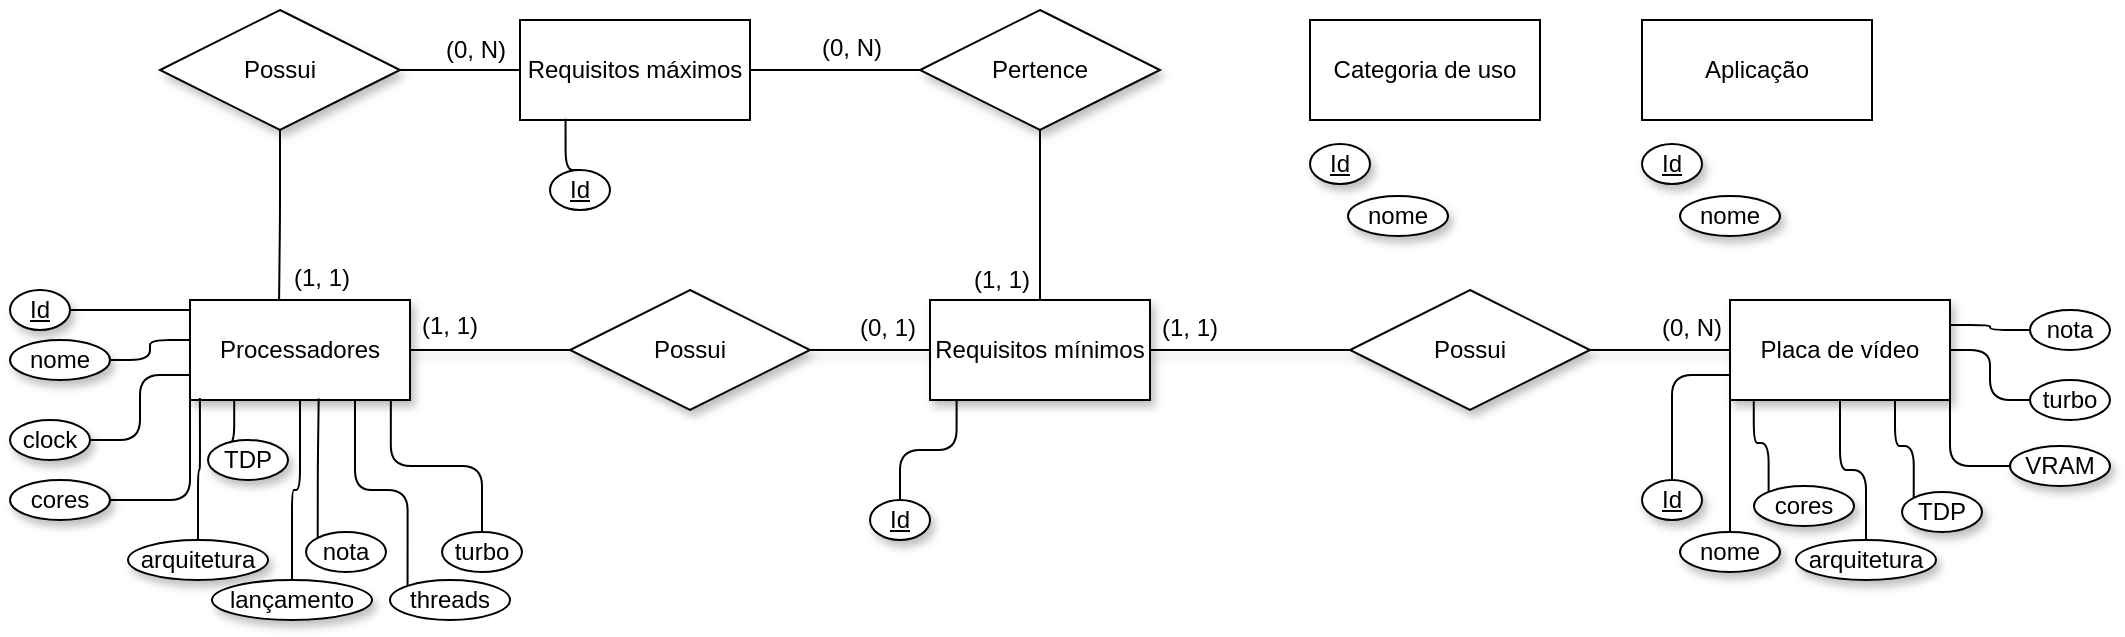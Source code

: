 <mxfile version="18.1.3" type="github"><diagram id="YQtO5Ex4R_F4Qzg8agzU" name="Page-1"><mxGraphModel dx="1173" dy="704" grid="1" gridSize="10" guides="1" tooltips="1" connect="1" arrows="1" fold="1" page="1" pageScale="1" pageWidth="1169" pageHeight="827" math="0" shadow="0"><root><mxCell id="0"/><mxCell id="1" parent="0"/><mxCell id="tERFguT32TLyUtuzeY03-2" style="edgeStyle=orthogonalEdgeStyle;curved=1;orthogonalLoop=1;jettySize=auto;html=1;exitX=0;exitY=0.5;exitDx=0;exitDy=0;entryX=1;entryY=0.5;entryDx=0;entryDy=0;shadow=1;endArrow=none;endFill=0;" edge="1" parent="1" source="tERFguT32TLyUtuzeY03-3" target="tERFguT32TLyUtuzeY03-34"><mxGeometry relative="1" as="geometry"/></mxCell><mxCell id="tERFguT32TLyUtuzeY03-3" value="Requisitos mínimos" style="whiteSpace=wrap;html=1;align=center;shadow=1;" vertex="1" parent="1"><mxGeometry x="500" y="185" width="110" height="50" as="geometry"/></mxCell><mxCell id="tERFguT32TLyUtuzeY03-73" style="edgeStyle=orthogonalEdgeStyle;rounded=1;orthogonalLoop=1;jettySize=auto;html=1;exitX=0.5;exitY=1;exitDx=0;exitDy=0;entryX=0.5;entryY=0;entryDx=0;entryDy=0;endArrow=none;endFill=0;" edge="1" parent="1" source="tERFguT32TLyUtuzeY03-4" target="tERFguT32TLyUtuzeY03-18"><mxGeometry relative="1" as="geometry"/></mxCell><mxCell id="tERFguT32TLyUtuzeY03-4" value="Processadores" style="whiteSpace=wrap;html=1;align=center;gradientColor=none;rounded=0;glass=0;sketch=0;shadow=1;" vertex="1" parent="1"><mxGeometry x="130" y="185" width="110" height="50" as="geometry"/></mxCell><mxCell id="tERFguT32TLyUtuzeY03-5" style="edgeStyle=orthogonalEdgeStyle;curved=1;orthogonalLoop=1;jettySize=auto;html=1;exitX=0;exitY=0.5;exitDx=0;exitDy=0;shadow=1;endArrow=none;endFill=0;entryX=1;entryY=0.5;entryDx=0;entryDy=0;" edge="1" parent="1" source="tERFguT32TLyUtuzeY03-6" target="tERFguT32TLyUtuzeY03-36"><mxGeometry relative="1" as="geometry"><mxPoint x="840" y="210" as="targetPoint"/></mxGeometry></mxCell><mxCell id="tERFguT32TLyUtuzeY03-6" value="Placa de vídeo" style="whiteSpace=wrap;html=1;align=center;shadow=1;" vertex="1" parent="1"><mxGeometry x="900" y="185" width="110" height="50" as="geometry"/></mxCell><mxCell id="tERFguT32TLyUtuzeY03-7" style="edgeStyle=orthogonalEdgeStyle;orthogonalLoop=1;jettySize=auto;html=1;exitX=1;exitY=0.5;exitDx=0;exitDy=0;entryX=0;entryY=0.4;entryDx=0;entryDy=0;entryPerimeter=0;shadow=0;endArrow=none;endFill=0;rounded=1;" edge="1" parent="1" source="tERFguT32TLyUtuzeY03-8" target="tERFguT32TLyUtuzeY03-4"><mxGeometry relative="1" as="geometry"/></mxCell><mxCell id="tERFguT32TLyUtuzeY03-8" value="nome" style="ellipse;whiteSpace=wrap;html=1;align=center;shadow=1;" vertex="1" parent="1"><mxGeometry x="40" y="205" width="50" height="20" as="geometry"/></mxCell><mxCell id="tERFguT32TLyUtuzeY03-9" style="edgeStyle=orthogonalEdgeStyle;rounded=1;orthogonalLoop=1;jettySize=auto;html=1;exitX=1;exitY=0.5;exitDx=0;exitDy=0;entryX=0.005;entryY=0.1;entryDx=0;entryDy=0;entryPerimeter=0;shadow=0;endArrow=none;endFill=0;" edge="1" parent="1" source="tERFguT32TLyUtuzeY03-10" target="tERFguT32TLyUtuzeY03-4"><mxGeometry relative="1" as="geometry"/></mxCell><mxCell id="tERFguT32TLyUtuzeY03-10" value="Id" style="ellipse;whiteSpace=wrap;html=1;align=center;fontStyle=4;shadow=1;" vertex="1" parent="1"><mxGeometry x="40" y="180" width="30" height="20" as="geometry"/></mxCell><mxCell id="tERFguT32TLyUtuzeY03-11" style="edgeStyle=orthogonalEdgeStyle;orthogonalLoop=1;jettySize=auto;html=1;exitX=1;exitY=0.5;exitDx=0;exitDy=0;entryX=0;entryY=0.75;entryDx=0;entryDy=0;shadow=0;endArrow=none;endFill=0;rounded=1;" edge="1" parent="1" source="tERFguT32TLyUtuzeY03-12" target="tERFguT32TLyUtuzeY03-4"><mxGeometry relative="1" as="geometry"/></mxCell><mxCell id="tERFguT32TLyUtuzeY03-12" value="clock" style="ellipse;whiteSpace=wrap;html=1;align=center;shadow=1;" vertex="1" parent="1"><mxGeometry x="40" y="245" width="40" height="20" as="geometry"/></mxCell><mxCell id="tERFguT32TLyUtuzeY03-13" style="edgeStyle=orthogonalEdgeStyle;orthogonalLoop=1;jettySize=auto;html=1;exitX=1;exitY=0.5;exitDx=0;exitDy=0;entryX=0;entryY=1;entryDx=0;entryDy=0;shadow=0;endArrow=none;endFill=0;rounded=1;" edge="1" parent="1" source="tERFguT32TLyUtuzeY03-14" target="tERFguT32TLyUtuzeY03-4"><mxGeometry relative="1" as="geometry"/></mxCell><mxCell id="tERFguT32TLyUtuzeY03-14" value="cores" style="ellipse;whiteSpace=wrap;html=1;align=center;shadow=1;" vertex="1" parent="1"><mxGeometry x="40" y="275" width="50" height="20" as="geometry"/></mxCell><mxCell id="tERFguT32TLyUtuzeY03-68" style="edgeStyle=orthogonalEdgeStyle;rounded=1;orthogonalLoop=1;jettySize=auto;html=1;exitX=0.5;exitY=0;exitDx=0;exitDy=0;entryX=0.045;entryY=0.98;entryDx=0;entryDy=0;entryPerimeter=0;endArrow=none;endFill=0;" edge="1" parent="1" source="tERFguT32TLyUtuzeY03-16" target="tERFguT32TLyUtuzeY03-4"><mxGeometry relative="1" as="geometry"/></mxCell><mxCell id="tERFguT32TLyUtuzeY03-16" value="arquitetura" style="ellipse;whiteSpace=wrap;html=1;align=center;shadow=1;" vertex="1" parent="1"><mxGeometry x="99" y="305" width="70" height="20" as="geometry"/></mxCell><mxCell id="tERFguT32TLyUtuzeY03-18" value="lançamento" style="ellipse;whiteSpace=wrap;html=1;align=center;shadow=1;" vertex="1" parent="1"><mxGeometry x="141" y="325" width="80" height="20" as="geometry"/></mxCell><mxCell id="tERFguT32TLyUtuzeY03-19" style="edgeStyle=orthogonalEdgeStyle;orthogonalLoop=1;jettySize=auto;html=1;exitX=0.5;exitY=0;exitDx=0;exitDy=0;entryX=0.121;entryY=0.997;entryDx=0;entryDy=0;entryPerimeter=0;endArrow=none;endFill=0;shadow=0;rounded=1;" edge="1" parent="1" source="tERFguT32TLyUtuzeY03-20" target="tERFguT32TLyUtuzeY03-3"><mxGeometry relative="1" as="geometry"/></mxCell><mxCell id="tERFguT32TLyUtuzeY03-20" value="Id" style="ellipse;whiteSpace=wrap;html=1;align=center;fontStyle=4;shadow=1;" vertex="1" parent="1"><mxGeometry x="470" y="285" width="30" height="20" as="geometry"/></mxCell><mxCell id="tERFguT32TLyUtuzeY03-91" style="edgeStyle=orthogonalEdgeStyle;rounded=1;orthogonalLoop=1;jettySize=auto;html=1;exitX=0.5;exitY=0;exitDx=0;exitDy=0;entryX=0;entryY=0.75;entryDx=0;entryDy=0;endArrow=none;endFill=0;" edge="1" parent="1" source="tERFguT32TLyUtuzeY03-26" target="tERFguT32TLyUtuzeY03-6"><mxGeometry relative="1" as="geometry"/></mxCell><mxCell id="tERFguT32TLyUtuzeY03-26" value="Id" style="ellipse;whiteSpace=wrap;html=1;align=center;fontStyle=4;shadow=1;" vertex="1" parent="1"><mxGeometry x="856" y="275" width="30" height="20" as="geometry"/></mxCell><mxCell id="tERFguT32TLyUtuzeY03-100" style="edgeStyle=orthogonalEdgeStyle;rounded=1;orthogonalLoop=1;jettySize=auto;html=1;exitX=0;exitY=0.5;exitDx=0;exitDy=0;entryX=1;entryY=1;entryDx=0;entryDy=0;endArrow=none;endFill=0;" edge="1" parent="1" source="tERFguT32TLyUtuzeY03-32" target="tERFguT32TLyUtuzeY03-6"><mxGeometry relative="1" as="geometry"/></mxCell><mxCell id="tERFguT32TLyUtuzeY03-32" value="VRAM" style="ellipse;whiteSpace=wrap;html=1;align=center;shadow=1;" vertex="1" parent="1"><mxGeometry x="1040" y="258" width="50" height="20" as="geometry"/></mxCell><mxCell id="tERFguT32TLyUtuzeY03-33" style="edgeStyle=orthogonalEdgeStyle;curved=1;orthogonalLoop=1;jettySize=auto;html=1;exitX=0;exitY=0.5;exitDx=0;exitDy=0;entryX=1;entryY=0.5;entryDx=0;entryDy=0;shadow=1;endArrow=none;endFill=0;" edge="1" parent="1" source="tERFguT32TLyUtuzeY03-34" target="tERFguT32TLyUtuzeY03-4"><mxGeometry relative="1" as="geometry"/></mxCell><mxCell id="tERFguT32TLyUtuzeY03-34" value="Possui" style="shape=rhombus;perimeter=rhombusPerimeter;whiteSpace=wrap;html=1;align=center;rounded=0;shadow=1;glass=0;sketch=0;gradientColor=none;" vertex="1" parent="1"><mxGeometry x="320" y="180" width="120" height="60" as="geometry"/></mxCell><mxCell id="tERFguT32TLyUtuzeY03-35" style="edgeStyle=orthogonalEdgeStyle;curved=1;orthogonalLoop=1;jettySize=auto;html=1;exitX=0;exitY=0.5;exitDx=0;exitDy=0;entryX=1;entryY=0.5;entryDx=0;entryDy=0;shadow=1;endArrow=none;endFill=0;" edge="1" parent="1" source="tERFguT32TLyUtuzeY03-36" target="tERFguT32TLyUtuzeY03-3"><mxGeometry relative="1" as="geometry"/></mxCell><mxCell id="tERFguT32TLyUtuzeY03-36" value="Possui" style="shape=rhombus;perimeter=rhombusPerimeter;whiteSpace=wrap;html=1;align=center;rounded=0;shadow=1;glass=0;sketch=0;gradientColor=none;" vertex="1" parent="1"><mxGeometry x="710" y="180" width="120" height="60" as="geometry"/></mxCell><mxCell id="tERFguT32TLyUtuzeY03-37" value="(1, 1)" style="text;html=1;strokeColor=none;fillColor=none;align=center;verticalAlign=middle;whiteSpace=wrap;rounded=0;shadow=1;glass=0;sketch=0;" vertex="1" parent="1"><mxGeometry x="605" y="189" width="50" height="20" as="geometry"/></mxCell><mxCell id="tERFguT32TLyUtuzeY03-38" value="(0, N)" style="text;html=1;strokeColor=none;fillColor=none;align=center;verticalAlign=middle;whiteSpace=wrap;rounded=0;shadow=1;glass=0;sketch=0;" vertex="1" parent="1"><mxGeometry x="856" y="189" width="50" height="20" as="geometry"/></mxCell><mxCell id="tERFguT32TLyUtuzeY03-39" value="(0, 1)" style="text;html=1;strokeColor=none;fillColor=none;align=center;verticalAlign=middle;whiteSpace=wrap;rounded=0;shadow=1;glass=0;sketch=0;" vertex="1" parent="1"><mxGeometry x="454" y="189" width="50" height="20" as="geometry"/></mxCell><mxCell id="tERFguT32TLyUtuzeY03-40" value="(1, 1)" style="text;html=1;strokeColor=none;fillColor=none;align=center;verticalAlign=middle;whiteSpace=wrap;rounded=0;shadow=1;glass=0;sketch=0;" vertex="1" parent="1"><mxGeometry x="235" y="188" width="50" height="20" as="geometry"/></mxCell><mxCell id="tERFguT32TLyUtuzeY03-41" value="Requisitos máximos" style="whiteSpace=wrap;html=1;align=center;rounded=0;shadow=0;glass=0;sketch=0;gradientColor=none;" vertex="1" parent="1"><mxGeometry x="295" y="45" width="115" height="50" as="geometry"/></mxCell><mxCell id="tERFguT32TLyUtuzeY03-42" style="edgeStyle=orthogonalEdgeStyle;rounded=1;orthogonalLoop=1;jettySize=auto;html=1;exitX=0.5;exitY=1;exitDx=0;exitDy=0;entryX=0.405;entryY=-0.01;entryDx=0;entryDy=0;entryPerimeter=0;shadow=0;endArrow=none;endFill=0;" edge="1" parent="1" source="tERFguT32TLyUtuzeY03-44" target="tERFguT32TLyUtuzeY03-4"><mxGeometry relative="1" as="geometry"/></mxCell><mxCell id="tERFguT32TLyUtuzeY03-43" style="edgeStyle=orthogonalEdgeStyle;rounded=1;orthogonalLoop=1;jettySize=auto;html=1;exitX=1;exitY=0.5;exitDx=0;exitDy=0;entryX=0;entryY=0.5;entryDx=0;entryDy=0;shadow=0;endArrow=none;endFill=0;" edge="1" parent="1" source="tERFguT32TLyUtuzeY03-44" target="tERFguT32TLyUtuzeY03-41"><mxGeometry relative="1" as="geometry"/></mxCell><mxCell id="tERFguT32TLyUtuzeY03-44" value="Possui" style="shape=rhombus;perimeter=rhombusPerimeter;whiteSpace=wrap;html=1;align=center;rounded=0;shadow=1;glass=0;sketch=0;gradientColor=none;" vertex="1" parent="1"><mxGeometry x="115" y="40" width="120" height="60" as="geometry"/></mxCell><mxCell id="tERFguT32TLyUtuzeY03-45" style="edgeStyle=orthogonalEdgeStyle;rounded=1;orthogonalLoop=1;jettySize=auto;html=1;exitX=0;exitY=0.5;exitDx=0;exitDy=0;entryX=1;entryY=0.5;entryDx=0;entryDy=0;shadow=0;endArrow=none;endFill=0;" edge="1" parent="1" source="tERFguT32TLyUtuzeY03-47" target="tERFguT32TLyUtuzeY03-41"><mxGeometry relative="1" as="geometry"/></mxCell><mxCell id="tERFguT32TLyUtuzeY03-46" style="edgeStyle=orthogonalEdgeStyle;rounded=1;orthogonalLoop=1;jettySize=auto;html=1;exitX=0.5;exitY=1;exitDx=0;exitDy=0;entryX=0.5;entryY=0;entryDx=0;entryDy=0;shadow=0;endArrow=none;endFill=0;" edge="1" parent="1" source="tERFguT32TLyUtuzeY03-47" target="tERFguT32TLyUtuzeY03-3"><mxGeometry relative="1" as="geometry"/></mxCell><mxCell id="tERFguT32TLyUtuzeY03-47" value="Pertence" style="shape=rhombus;perimeter=rhombusPerimeter;whiteSpace=wrap;html=1;align=center;rounded=0;shadow=1;glass=0;sketch=0;gradientColor=none;" vertex="1" parent="1"><mxGeometry x="495" y="40" width="120" height="60" as="geometry"/></mxCell><mxCell id="tERFguT32TLyUtuzeY03-48" value="(1, 1)" style="text;html=1;strokeColor=none;fillColor=none;align=center;verticalAlign=middle;whiteSpace=wrap;rounded=0;shadow=1;glass=0;sketch=0;" vertex="1" parent="1"><mxGeometry x="171" y="164" width="50" height="20" as="geometry"/></mxCell><mxCell id="tERFguT32TLyUtuzeY03-49" value="(0, N)" style="text;html=1;strokeColor=none;fillColor=none;align=center;verticalAlign=middle;whiteSpace=wrap;rounded=0;shadow=1;glass=0;sketch=0;" vertex="1" parent="1"><mxGeometry x="248" y="50" width="50" height="20" as="geometry"/></mxCell><mxCell id="tERFguT32TLyUtuzeY03-50" value="(0, N)" style="text;html=1;strokeColor=none;fillColor=none;align=center;verticalAlign=middle;whiteSpace=wrap;rounded=0;shadow=1;glass=0;sketch=0;" vertex="1" parent="1"><mxGeometry x="436" y="49" width="50" height="20" as="geometry"/></mxCell><mxCell id="tERFguT32TLyUtuzeY03-51" value="(1, 1)" style="text;html=1;strokeColor=none;fillColor=none;align=center;verticalAlign=middle;whiteSpace=wrap;rounded=0;shadow=1;glass=0;sketch=0;" vertex="1" parent="1"><mxGeometry x="511" y="165" width="50" height="20" as="geometry"/></mxCell><mxCell id="tERFguT32TLyUtuzeY03-52" style="edgeStyle=orthogonalEdgeStyle;rounded=1;orthogonalLoop=1;jettySize=auto;html=1;exitX=0.5;exitY=0;exitDx=0;exitDy=0;entryX=0.198;entryY=0.987;entryDx=0;entryDy=0;entryPerimeter=0;shadow=0;endArrow=none;endFill=0;" edge="1" parent="1" source="tERFguT32TLyUtuzeY03-53" target="tERFguT32TLyUtuzeY03-41"><mxGeometry relative="1" as="geometry"/></mxCell><mxCell id="tERFguT32TLyUtuzeY03-53" value="Id" style="ellipse;whiteSpace=wrap;html=1;align=center;fontStyle=4;rounded=0;shadow=0;glass=0;sketch=0;gradientColor=none;" vertex="1" parent="1"><mxGeometry x="310" y="120" width="30" height="20" as="geometry"/></mxCell><mxCell id="tERFguT32TLyUtuzeY03-77" style="edgeStyle=orthogonalEdgeStyle;rounded=1;orthogonalLoop=1;jettySize=auto;html=1;exitX=0;exitY=0;exitDx=0;exitDy=0;entryX=0.75;entryY=1;entryDx=0;entryDy=0;endArrow=none;endFill=0;" edge="1" parent="1" source="tERFguT32TLyUtuzeY03-56" target="tERFguT32TLyUtuzeY03-4"><mxGeometry relative="1" as="geometry"/></mxCell><mxCell id="tERFguT32TLyUtuzeY03-56" value="threads" style="ellipse;whiteSpace=wrap;html=1;align=center;" vertex="1" parent="1"><mxGeometry x="230" y="325" width="60" height="20" as="geometry"/></mxCell><mxCell id="tERFguT32TLyUtuzeY03-69" style="edgeStyle=orthogonalEdgeStyle;rounded=1;orthogonalLoop=1;jettySize=auto;html=1;exitX=0;exitY=0;exitDx=0;exitDy=0;entryX=0.201;entryY=0.991;entryDx=0;entryDy=0;entryPerimeter=0;endArrow=none;endFill=0;" edge="1" parent="1" source="tERFguT32TLyUtuzeY03-58" target="tERFguT32TLyUtuzeY03-4"><mxGeometry relative="1" as="geometry"/></mxCell><mxCell id="tERFguT32TLyUtuzeY03-58" value="TDP" style="ellipse;whiteSpace=wrap;html=1;align=center;shadow=1;" vertex="1" parent="1"><mxGeometry x="139" y="255" width="40" height="20" as="geometry"/></mxCell><mxCell id="tERFguT32TLyUtuzeY03-81" style="edgeStyle=orthogonalEdgeStyle;rounded=1;orthogonalLoop=1;jettySize=auto;html=1;exitX=0.5;exitY=0;exitDx=0;exitDy=0;entryX=0.913;entryY=0.991;entryDx=0;entryDy=0;entryPerimeter=0;endArrow=none;endFill=0;" edge="1" parent="1" source="tERFguT32TLyUtuzeY03-59" target="tERFguT32TLyUtuzeY03-4"><mxGeometry relative="1" as="geometry"/></mxCell><mxCell id="tERFguT32TLyUtuzeY03-59" value="turbo" style="ellipse;whiteSpace=wrap;html=1;align=center;" vertex="1" parent="1"><mxGeometry x="256" y="301" width="40" height="20" as="geometry"/></mxCell><mxCell id="tERFguT32TLyUtuzeY03-80" style="edgeStyle=orthogonalEdgeStyle;rounded=1;orthogonalLoop=1;jettySize=auto;html=1;exitX=0;exitY=0;exitDx=0;exitDy=0;entryX=0.585;entryY=0.984;entryDx=0;entryDy=0;entryPerimeter=0;endArrow=none;endFill=0;" edge="1" parent="1" source="tERFguT32TLyUtuzeY03-60" target="tERFguT32TLyUtuzeY03-4"><mxGeometry relative="1" as="geometry"/></mxCell><mxCell id="tERFguT32TLyUtuzeY03-60" value="nota" style="ellipse;whiteSpace=wrap;html=1;align=center;" vertex="1" parent="1"><mxGeometry x="188" y="301" width="40" height="20" as="geometry"/></mxCell><mxCell id="tERFguT32TLyUtuzeY03-92" style="edgeStyle=orthogonalEdgeStyle;rounded=1;orthogonalLoop=1;jettySize=auto;html=1;exitX=0.5;exitY=0;exitDx=0;exitDy=0;entryX=0;entryY=1;entryDx=0;entryDy=0;endArrow=none;endFill=0;" edge="1" parent="1" source="tERFguT32TLyUtuzeY03-83" target="tERFguT32TLyUtuzeY03-6"><mxGeometry relative="1" as="geometry"/></mxCell><mxCell id="tERFguT32TLyUtuzeY03-83" value="nome" style="ellipse;whiteSpace=wrap;html=1;align=center;shadow=1;" vertex="1" parent="1"><mxGeometry x="875" y="301" width="50" height="20" as="geometry"/></mxCell><mxCell id="tERFguT32TLyUtuzeY03-93" style="edgeStyle=orthogonalEdgeStyle;rounded=1;orthogonalLoop=1;jettySize=auto;html=1;exitX=0;exitY=0;exitDx=0;exitDy=0;entryX=0.108;entryY=1.013;entryDx=0;entryDy=0;entryPerimeter=0;endArrow=none;endFill=0;" edge="1" parent="1" source="tERFguT32TLyUtuzeY03-84" target="tERFguT32TLyUtuzeY03-6"><mxGeometry relative="1" as="geometry"/></mxCell><mxCell id="tERFguT32TLyUtuzeY03-84" value="cores" style="ellipse;whiteSpace=wrap;html=1;align=center;shadow=1;" vertex="1" parent="1"><mxGeometry x="912" y="278" width="50" height="20" as="geometry"/></mxCell><mxCell id="tERFguT32TLyUtuzeY03-94" style="edgeStyle=orthogonalEdgeStyle;rounded=1;orthogonalLoop=1;jettySize=auto;html=1;exitX=0.5;exitY=0;exitDx=0;exitDy=0;entryX=0.5;entryY=1;entryDx=0;entryDy=0;endArrow=none;endFill=0;" edge="1" parent="1" source="tERFguT32TLyUtuzeY03-85" target="tERFguT32TLyUtuzeY03-6"><mxGeometry relative="1" as="geometry"/></mxCell><mxCell id="tERFguT32TLyUtuzeY03-85" value="arquitetura" style="ellipse;whiteSpace=wrap;html=1;align=center;shadow=1;" vertex="1" parent="1"><mxGeometry x="933" y="305" width="70" height="20" as="geometry"/></mxCell><mxCell id="tERFguT32TLyUtuzeY03-95" style="edgeStyle=orthogonalEdgeStyle;rounded=1;orthogonalLoop=1;jettySize=auto;html=1;exitX=0;exitY=0;exitDx=0;exitDy=0;entryX=0.75;entryY=1;entryDx=0;entryDy=0;endArrow=none;endFill=0;" edge="1" parent="1" source="tERFguT32TLyUtuzeY03-86" target="tERFguT32TLyUtuzeY03-6"><mxGeometry relative="1" as="geometry"/></mxCell><mxCell id="tERFguT32TLyUtuzeY03-86" value="TDP" style="ellipse;whiteSpace=wrap;html=1;align=center;shadow=1;" vertex="1" parent="1"><mxGeometry x="986" y="281" width="40" height="20" as="geometry"/></mxCell><mxCell id="tERFguT32TLyUtuzeY03-99" style="edgeStyle=orthogonalEdgeStyle;rounded=1;orthogonalLoop=1;jettySize=auto;html=1;exitX=0;exitY=0.5;exitDx=0;exitDy=0;entryX=1;entryY=0.5;entryDx=0;entryDy=0;endArrow=none;endFill=0;" edge="1" parent="1" source="tERFguT32TLyUtuzeY03-87" target="tERFguT32TLyUtuzeY03-6"><mxGeometry relative="1" as="geometry"/></mxCell><mxCell id="tERFguT32TLyUtuzeY03-87" value="turbo" style="ellipse;whiteSpace=wrap;html=1;align=center;" vertex="1" parent="1"><mxGeometry x="1050" y="225" width="40" height="20" as="geometry"/></mxCell><mxCell id="tERFguT32TLyUtuzeY03-98" style="edgeStyle=orthogonalEdgeStyle;rounded=1;orthogonalLoop=1;jettySize=auto;html=1;exitX=0;exitY=0.5;exitDx=0;exitDy=0;entryX=1;entryY=0.25;entryDx=0;entryDy=0;endArrow=none;endFill=0;" edge="1" parent="1" source="tERFguT32TLyUtuzeY03-88" target="tERFguT32TLyUtuzeY03-6"><mxGeometry relative="1" as="geometry"/></mxCell><mxCell id="tERFguT32TLyUtuzeY03-88" value="nota" style="ellipse;whiteSpace=wrap;html=1;align=center;" vertex="1" parent="1"><mxGeometry x="1050" y="190" width="40" height="20" as="geometry"/></mxCell><mxCell id="tERFguT32TLyUtuzeY03-101" value="Categoria de uso" style="whiteSpace=wrap;html=1;align=center;rounded=0;shadow=0;glass=0;sketch=0;gradientColor=none;" vertex="1" parent="1"><mxGeometry x="690" y="45" width="115" height="50" as="geometry"/></mxCell><mxCell id="tERFguT32TLyUtuzeY03-102" value="Aplicação" style="whiteSpace=wrap;html=1;align=center;rounded=0;shadow=0;glass=0;sketch=0;gradientColor=none;" vertex="1" parent="1"><mxGeometry x="856" y="45" width="115" height="50" as="geometry"/></mxCell><mxCell id="tERFguT32TLyUtuzeY03-104" value="Id" style="ellipse;whiteSpace=wrap;html=1;align=center;fontStyle=4;shadow=1;" vertex="1" parent="1"><mxGeometry x="856" y="107" width="30" height="20" as="geometry"/></mxCell><mxCell id="tERFguT32TLyUtuzeY03-105" value="nome" style="ellipse;whiteSpace=wrap;html=1;align=center;shadow=1;" vertex="1" parent="1"><mxGeometry x="875" y="133" width="50" height="20" as="geometry"/></mxCell><mxCell id="tERFguT32TLyUtuzeY03-106" value="Id" style="ellipse;whiteSpace=wrap;html=1;align=center;fontStyle=4;shadow=1;" vertex="1" parent="1"><mxGeometry x="690" y="107" width="30" height="20" as="geometry"/></mxCell><mxCell id="tERFguT32TLyUtuzeY03-107" value="nome" style="ellipse;whiteSpace=wrap;html=1;align=center;shadow=1;" vertex="1" parent="1"><mxGeometry x="709" y="133" width="50" height="20" as="geometry"/></mxCell></root></mxGraphModel></diagram></mxfile>